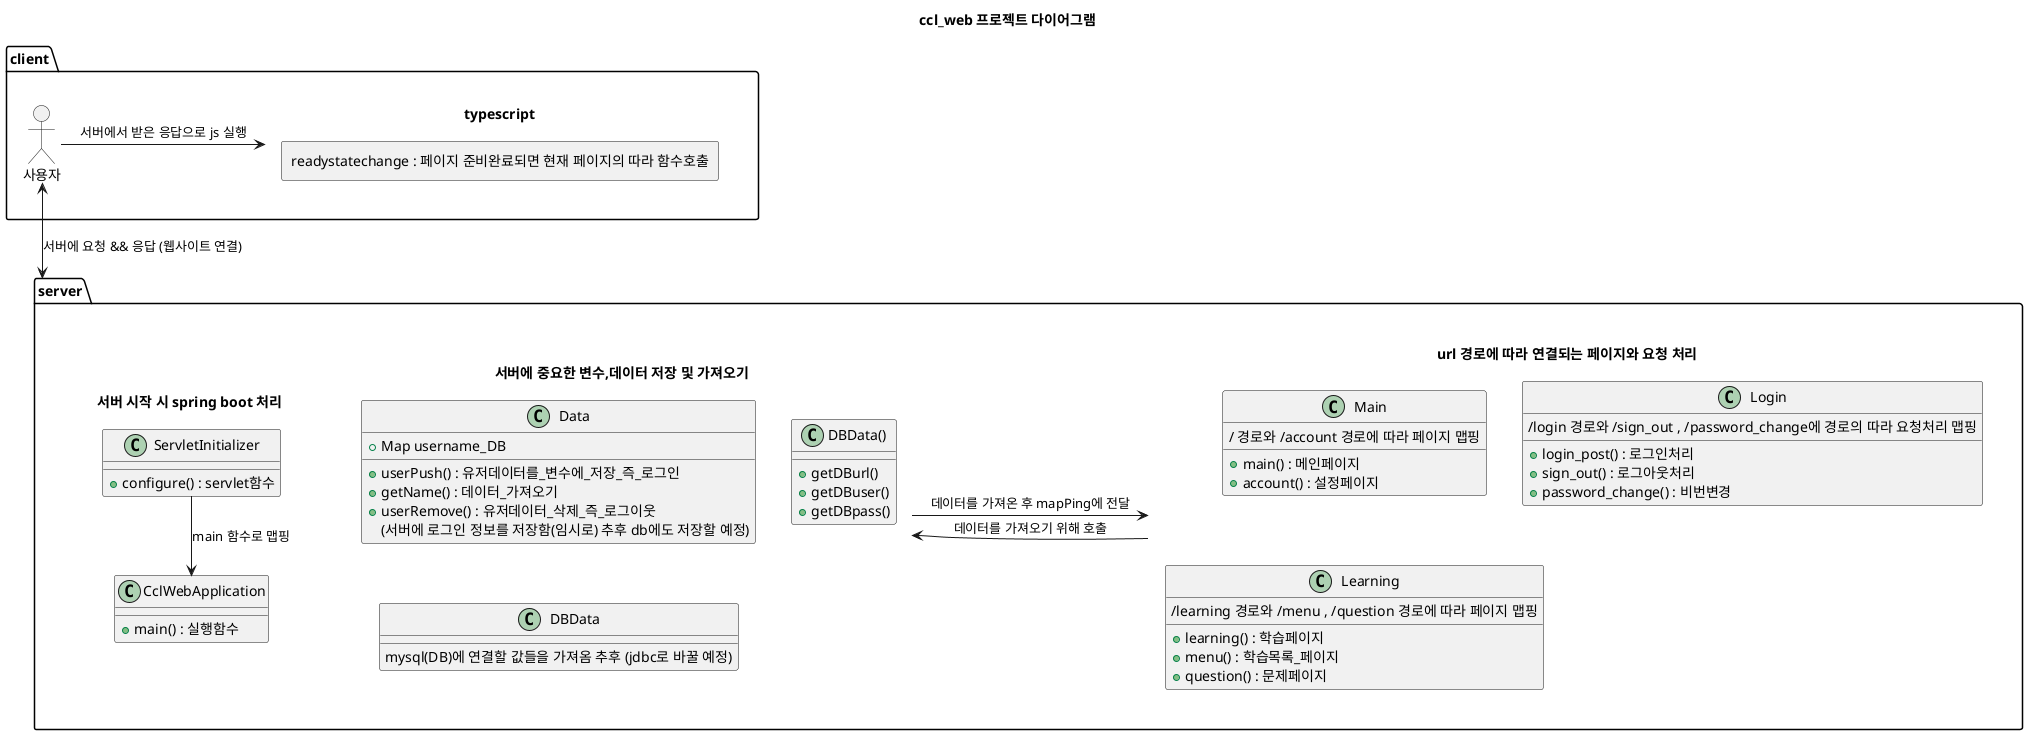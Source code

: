@startuml diagram
title ccl_web 프로젝트 다이어그램
package server {
    label run [{{
        title 서버 시작 시 spring boot 처리
        class CclWebApplication {
            +main() : 실행함수
        }

        class ServletInitializer {
            +configure() : servlet함수
        }
        
        ServletInitializer --> CclWebApplication : main 함수로 맵핑
    }}]

    label mapPing [{{
        title url 경로에 따라 연결되는 페이지와 요청 처리
        class Main {
            +main() : 메인페이지
            +account() : 설정페이지
        }

        class Login {
            +login_post() : 로그인처리
            +sign_out() : 로그아웃처리
            +password_change() : 비번변경
        }

        class Learning {
            +learning() : 학습페이지
            +menu() : 학습목록_페이지
            +question() : 문제페이지
        }

        Main : / 경로와 /account 경로에 따라 페이지 맵핑
        Login : /login 경로와 /sign_out , /password_change에 경로의 따라 요청처리 맵핑
        Learning : /learning 경로와 /menu , /question 경로에 따라 페이지 맵핑
    }}]

    label data [{{
        title 서버에 중요한 변수,데이터 저장 및 가져오기
        class Data {
            +Map username_DB
            +userPush() : 유저데이터를_변수에_저장_즉_로그인
            +getName() : 데이터_가져오기
            +userRemove() : 유저데이터_삭제_즉_로그이웃
        }

        class DBData() {
            +getDBurl()
            +getDBuser()
            +getDBpass()
        }

        Data : (서버에 로그인 정보를 저장함(임시로) 추후 db에도 저장할 예정)
        DBData : mysql(DB)에 연결할 값들을 가져옴 추후 (jdbc로 바꿀 예정)
    }}]

    mapPing -> data : 데이터를 가져오기 위해 호출
    data -> mapPing : 데이터를 가져온 후 mapPing에 전달
}

package client {
    actor "사용자" as user
    user <--> server : 서버에 요청 && 응답 (웹사이트 연결)

    label fun [{{
        title typescript
        
        rectangle "readystatechange : 페이지 준비완료되면 현재 페이지의 따라 함수호출" as ready
    }}]

    user -> fun : 서버에서 받은 응답으로 js 실행
}

@enduml